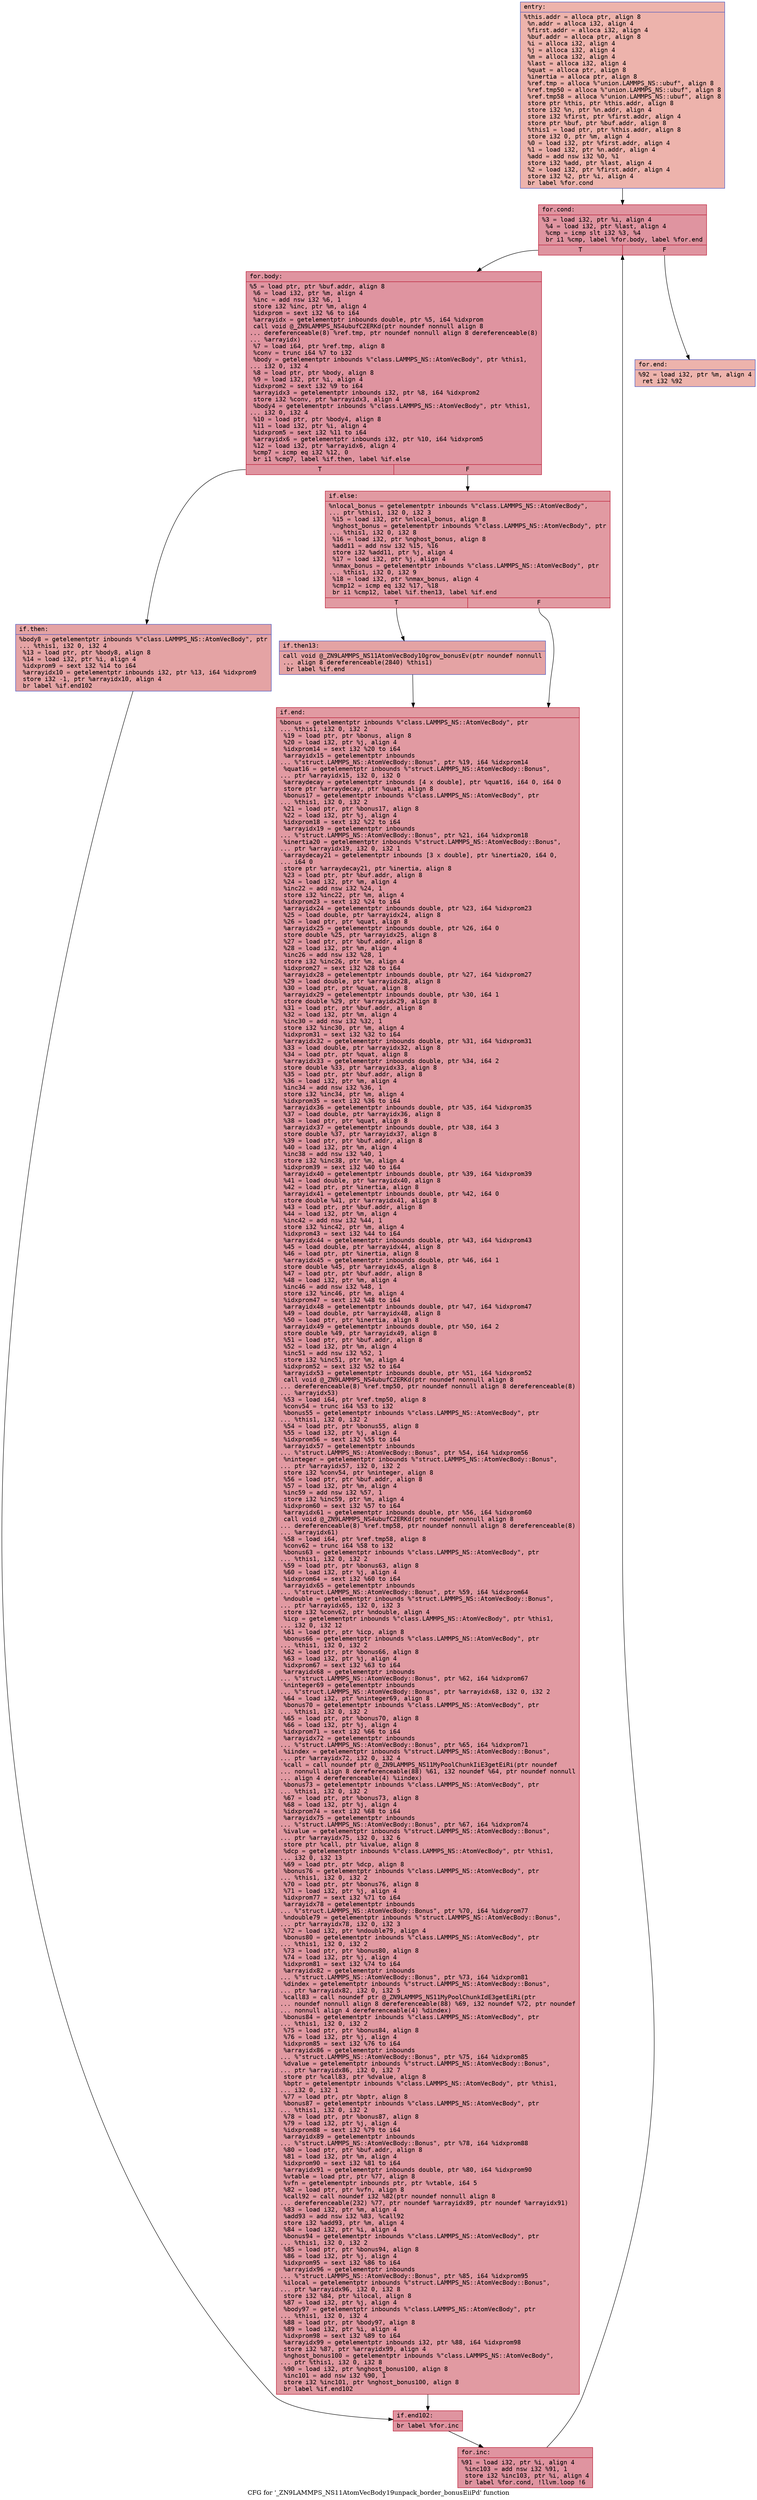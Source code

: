 digraph "CFG for '_ZN9LAMMPS_NS11AtomVecBody19unpack_border_bonusEiiPd' function" {
	label="CFG for '_ZN9LAMMPS_NS11AtomVecBody19unpack_border_bonusEiiPd' function";

	Node0x564c7b4784c0 [shape=record,color="#3d50c3ff", style=filled, fillcolor="#d6524470" fontname="Courier",label="{entry:\l|  %this.addr = alloca ptr, align 8\l  %n.addr = alloca i32, align 4\l  %first.addr = alloca i32, align 4\l  %buf.addr = alloca ptr, align 8\l  %i = alloca i32, align 4\l  %j = alloca i32, align 4\l  %m = alloca i32, align 4\l  %last = alloca i32, align 4\l  %quat = alloca ptr, align 8\l  %inertia = alloca ptr, align 8\l  %ref.tmp = alloca %\"union.LAMMPS_NS::ubuf\", align 8\l  %ref.tmp50 = alloca %\"union.LAMMPS_NS::ubuf\", align 8\l  %ref.tmp58 = alloca %\"union.LAMMPS_NS::ubuf\", align 8\l  store ptr %this, ptr %this.addr, align 8\l  store i32 %n, ptr %n.addr, align 4\l  store i32 %first, ptr %first.addr, align 4\l  store ptr %buf, ptr %buf.addr, align 8\l  %this1 = load ptr, ptr %this.addr, align 8\l  store i32 0, ptr %m, align 4\l  %0 = load i32, ptr %first.addr, align 4\l  %1 = load i32, ptr %n.addr, align 4\l  %add = add nsw i32 %0, %1\l  store i32 %add, ptr %last, align 4\l  %2 = load i32, ptr %first.addr, align 4\l  store i32 %2, ptr %i, align 4\l  br label %for.cond\l}"];
	Node0x564c7b4784c0 -> Node0x564c7b479590[tooltip="entry -> for.cond\nProbability 100.00%" ];
	Node0x564c7b479590 [shape=record,color="#b70d28ff", style=filled, fillcolor="#b70d2870" fontname="Courier",label="{for.cond:\l|  %3 = load i32, ptr %i, align 4\l  %4 = load i32, ptr %last, align 4\l  %cmp = icmp slt i32 %3, %4\l  br i1 %cmp, label %for.body, label %for.end\l|{<s0>T|<s1>F}}"];
	Node0x564c7b479590:s0 -> Node0x564c7b479830[tooltip="for.cond -> for.body\nProbability 96.88%" ];
	Node0x564c7b479590:s1 -> Node0x564c7b4798b0[tooltip="for.cond -> for.end\nProbability 3.12%" ];
	Node0x564c7b479830 [shape=record,color="#b70d28ff", style=filled, fillcolor="#b70d2870" fontname="Courier",label="{for.body:\l|  %5 = load ptr, ptr %buf.addr, align 8\l  %6 = load i32, ptr %m, align 4\l  %inc = add nsw i32 %6, 1\l  store i32 %inc, ptr %m, align 4\l  %idxprom = sext i32 %6 to i64\l  %arrayidx = getelementptr inbounds double, ptr %5, i64 %idxprom\l  call void @_ZN9LAMMPS_NS4ubufC2ERKd(ptr noundef nonnull align 8\l... dereferenceable(8) %ref.tmp, ptr noundef nonnull align 8 dereferenceable(8)\l... %arrayidx)\l  %7 = load i64, ptr %ref.tmp, align 8\l  %conv = trunc i64 %7 to i32\l  %body = getelementptr inbounds %\"class.LAMMPS_NS::AtomVecBody\", ptr %this1,\l... i32 0, i32 4\l  %8 = load ptr, ptr %body, align 8\l  %9 = load i32, ptr %i, align 4\l  %idxprom2 = sext i32 %9 to i64\l  %arrayidx3 = getelementptr inbounds i32, ptr %8, i64 %idxprom2\l  store i32 %conv, ptr %arrayidx3, align 4\l  %body4 = getelementptr inbounds %\"class.LAMMPS_NS::AtomVecBody\", ptr %this1,\l... i32 0, i32 4\l  %10 = load ptr, ptr %body4, align 8\l  %11 = load i32, ptr %i, align 4\l  %idxprom5 = sext i32 %11 to i64\l  %arrayidx6 = getelementptr inbounds i32, ptr %10, i64 %idxprom5\l  %12 = load i32, ptr %arrayidx6, align 4\l  %cmp7 = icmp eq i32 %12, 0\l  br i1 %cmp7, label %if.then, label %if.else\l|{<s0>T|<s1>F}}"];
	Node0x564c7b479830:s0 -> Node0x564c7b47aa80[tooltip="for.body -> if.then\nProbability 37.50%" ];
	Node0x564c7b479830:s1 -> Node0x564c7b47aaf0[tooltip="for.body -> if.else\nProbability 62.50%" ];
	Node0x564c7b47aa80 [shape=record,color="#3d50c3ff", style=filled, fillcolor="#c32e3170" fontname="Courier",label="{if.then:\l|  %body8 = getelementptr inbounds %\"class.LAMMPS_NS::AtomVecBody\", ptr\l... %this1, i32 0, i32 4\l  %13 = load ptr, ptr %body8, align 8\l  %14 = load i32, ptr %i, align 4\l  %idxprom9 = sext i32 %14 to i64\l  %arrayidx10 = getelementptr inbounds i32, ptr %13, i64 %idxprom9\l  store i32 -1, ptr %arrayidx10, align 4\l  br label %if.end102\l}"];
	Node0x564c7b47aa80 -> Node0x564c7b47b000[tooltip="if.then -> if.end102\nProbability 100.00%" ];
	Node0x564c7b47aaf0 [shape=record,color="#b70d28ff", style=filled, fillcolor="#bb1b2c70" fontname="Courier",label="{if.else:\l|  %nlocal_bonus = getelementptr inbounds %\"class.LAMMPS_NS::AtomVecBody\",\l... ptr %this1, i32 0, i32 3\l  %15 = load i32, ptr %nlocal_bonus, align 8\l  %nghost_bonus = getelementptr inbounds %\"class.LAMMPS_NS::AtomVecBody\", ptr\l... %this1, i32 0, i32 8\l  %16 = load i32, ptr %nghost_bonus, align 8\l  %add11 = add nsw i32 %15, %16\l  store i32 %add11, ptr %j, align 4\l  %17 = load i32, ptr %j, align 4\l  %nmax_bonus = getelementptr inbounds %\"class.LAMMPS_NS::AtomVecBody\", ptr\l... %this1, i32 0, i32 9\l  %18 = load i32, ptr %nmax_bonus, align 4\l  %cmp12 = icmp eq i32 %17, %18\l  br i1 %cmp12, label %if.then13, label %if.end\l|{<s0>T|<s1>F}}"];
	Node0x564c7b47aaf0:s0 -> Node0x564c7b47b7c0[tooltip="if.else -> if.then13\nProbability 50.00%" ];
	Node0x564c7b47aaf0:s1 -> Node0x564c7b47b840[tooltip="if.else -> if.end\nProbability 50.00%" ];
	Node0x564c7b47b7c0 [shape=record,color="#3d50c3ff", style=filled, fillcolor="#c32e3170" fontname="Courier",label="{if.then13:\l|  call void @_ZN9LAMMPS_NS11AtomVecBody10grow_bonusEv(ptr noundef nonnull\l... align 8 dereferenceable(2840) %this1)\l  br label %if.end\l}"];
	Node0x564c7b47b7c0 -> Node0x564c7b47b840[tooltip="if.then13 -> if.end\nProbability 100.00%" ];
	Node0x564c7b47b840 [shape=record,color="#b70d28ff", style=filled, fillcolor="#bb1b2c70" fontname="Courier",label="{if.end:\l|  %bonus = getelementptr inbounds %\"class.LAMMPS_NS::AtomVecBody\", ptr\l... %this1, i32 0, i32 2\l  %19 = load ptr, ptr %bonus, align 8\l  %20 = load i32, ptr %j, align 4\l  %idxprom14 = sext i32 %20 to i64\l  %arrayidx15 = getelementptr inbounds\l... %\"struct.LAMMPS_NS::AtomVecBody::Bonus\", ptr %19, i64 %idxprom14\l  %quat16 = getelementptr inbounds %\"struct.LAMMPS_NS::AtomVecBody::Bonus\",\l... ptr %arrayidx15, i32 0, i32 0\l  %arraydecay = getelementptr inbounds [4 x double], ptr %quat16, i64 0, i64 0\l  store ptr %arraydecay, ptr %quat, align 8\l  %bonus17 = getelementptr inbounds %\"class.LAMMPS_NS::AtomVecBody\", ptr\l... %this1, i32 0, i32 2\l  %21 = load ptr, ptr %bonus17, align 8\l  %22 = load i32, ptr %j, align 4\l  %idxprom18 = sext i32 %22 to i64\l  %arrayidx19 = getelementptr inbounds\l... %\"struct.LAMMPS_NS::AtomVecBody::Bonus\", ptr %21, i64 %idxprom18\l  %inertia20 = getelementptr inbounds %\"struct.LAMMPS_NS::AtomVecBody::Bonus\",\l... ptr %arrayidx19, i32 0, i32 1\l  %arraydecay21 = getelementptr inbounds [3 x double], ptr %inertia20, i64 0,\l... i64 0\l  store ptr %arraydecay21, ptr %inertia, align 8\l  %23 = load ptr, ptr %buf.addr, align 8\l  %24 = load i32, ptr %m, align 4\l  %inc22 = add nsw i32 %24, 1\l  store i32 %inc22, ptr %m, align 4\l  %idxprom23 = sext i32 %24 to i64\l  %arrayidx24 = getelementptr inbounds double, ptr %23, i64 %idxprom23\l  %25 = load double, ptr %arrayidx24, align 8\l  %26 = load ptr, ptr %quat, align 8\l  %arrayidx25 = getelementptr inbounds double, ptr %26, i64 0\l  store double %25, ptr %arrayidx25, align 8\l  %27 = load ptr, ptr %buf.addr, align 8\l  %28 = load i32, ptr %m, align 4\l  %inc26 = add nsw i32 %28, 1\l  store i32 %inc26, ptr %m, align 4\l  %idxprom27 = sext i32 %28 to i64\l  %arrayidx28 = getelementptr inbounds double, ptr %27, i64 %idxprom27\l  %29 = load double, ptr %arrayidx28, align 8\l  %30 = load ptr, ptr %quat, align 8\l  %arrayidx29 = getelementptr inbounds double, ptr %30, i64 1\l  store double %29, ptr %arrayidx29, align 8\l  %31 = load ptr, ptr %buf.addr, align 8\l  %32 = load i32, ptr %m, align 4\l  %inc30 = add nsw i32 %32, 1\l  store i32 %inc30, ptr %m, align 4\l  %idxprom31 = sext i32 %32 to i64\l  %arrayidx32 = getelementptr inbounds double, ptr %31, i64 %idxprom31\l  %33 = load double, ptr %arrayidx32, align 8\l  %34 = load ptr, ptr %quat, align 8\l  %arrayidx33 = getelementptr inbounds double, ptr %34, i64 2\l  store double %33, ptr %arrayidx33, align 8\l  %35 = load ptr, ptr %buf.addr, align 8\l  %36 = load i32, ptr %m, align 4\l  %inc34 = add nsw i32 %36, 1\l  store i32 %inc34, ptr %m, align 4\l  %idxprom35 = sext i32 %36 to i64\l  %arrayidx36 = getelementptr inbounds double, ptr %35, i64 %idxprom35\l  %37 = load double, ptr %arrayidx36, align 8\l  %38 = load ptr, ptr %quat, align 8\l  %arrayidx37 = getelementptr inbounds double, ptr %38, i64 3\l  store double %37, ptr %arrayidx37, align 8\l  %39 = load ptr, ptr %buf.addr, align 8\l  %40 = load i32, ptr %m, align 4\l  %inc38 = add nsw i32 %40, 1\l  store i32 %inc38, ptr %m, align 4\l  %idxprom39 = sext i32 %40 to i64\l  %arrayidx40 = getelementptr inbounds double, ptr %39, i64 %idxprom39\l  %41 = load double, ptr %arrayidx40, align 8\l  %42 = load ptr, ptr %inertia, align 8\l  %arrayidx41 = getelementptr inbounds double, ptr %42, i64 0\l  store double %41, ptr %arrayidx41, align 8\l  %43 = load ptr, ptr %buf.addr, align 8\l  %44 = load i32, ptr %m, align 4\l  %inc42 = add nsw i32 %44, 1\l  store i32 %inc42, ptr %m, align 4\l  %idxprom43 = sext i32 %44 to i64\l  %arrayidx44 = getelementptr inbounds double, ptr %43, i64 %idxprom43\l  %45 = load double, ptr %arrayidx44, align 8\l  %46 = load ptr, ptr %inertia, align 8\l  %arrayidx45 = getelementptr inbounds double, ptr %46, i64 1\l  store double %45, ptr %arrayidx45, align 8\l  %47 = load ptr, ptr %buf.addr, align 8\l  %48 = load i32, ptr %m, align 4\l  %inc46 = add nsw i32 %48, 1\l  store i32 %inc46, ptr %m, align 4\l  %idxprom47 = sext i32 %48 to i64\l  %arrayidx48 = getelementptr inbounds double, ptr %47, i64 %idxprom47\l  %49 = load double, ptr %arrayidx48, align 8\l  %50 = load ptr, ptr %inertia, align 8\l  %arrayidx49 = getelementptr inbounds double, ptr %50, i64 2\l  store double %49, ptr %arrayidx49, align 8\l  %51 = load ptr, ptr %buf.addr, align 8\l  %52 = load i32, ptr %m, align 4\l  %inc51 = add nsw i32 %52, 1\l  store i32 %inc51, ptr %m, align 4\l  %idxprom52 = sext i32 %52 to i64\l  %arrayidx53 = getelementptr inbounds double, ptr %51, i64 %idxprom52\l  call void @_ZN9LAMMPS_NS4ubufC2ERKd(ptr noundef nonnull align 8\l... dereferenceable(8) %ref.tmp50, ptr noundef nonnull align 8 dereferenceable(8)\l... %arrayidx53)\l  %53 = load i64, ptr %ref.tmp50, align 8\l  %conv54 = trunc i64 %53 to i32\l  %bonus55 = getelementptr inbounds %\"class.LAMMPS_NS::AtomVecBody\", ptr\l... %this1, i32 0, i32 2\l  %54 = load ptr, ptr %bonus55, align 8\l  %55 = load i32, ptr %j, align 4\l  %idxprom56 = sext i32 %55 to i64\l  %arrayidx57 = getelementptr inbounds\l... %\"struct.LAMMPS_NS::AtomVecBody::Bonus\", ptr %54, i64 %idxprom56\l  %ninteger = getelementptr inbounds %\"struct.LAMMPS_NS::AtomVecBody::Bonus\",\l... ptr %arrayidx57, i32 0, i32 2\l  store i32 %conv54, ptr %ninteger, align 8\l  %56 = load ptr, ptr %buf.addr, align 8\l  %57 = load i32, ptr %m, align 4\l  %inc59 = add nsw i32 %57, 1\l  store i32 %inc59, ptr %m, align 4\l  %idxprom60 = sext i32 %57 to i64\l  %arrayidx61 = getelementptr inbounds double, ptr %56, i64 %idxprom60\l  call void @_ZN9LAMMPS_NS4ubufC2ERKd(ptr noundef nonnull align 8\l... dereferenceable(8) %ref.tmp58, ptr noundef nonnull align 8 dereferenceable(8)\l... %arrayidx61)\l  %58 = load i64, ptr %ref.tmp58, align 8\l  %conv62 = trunc i64 %58 to i32\l  %bonus63 = getelementptr inbounds %\"class.LAMMPS_NS::AtomVecBody\", ptr\l... %this1, i32 0, i32 2\l  %59 = load ptr, ptr %bonus63, align 8\l  %60 = load i32, ptr %j, align 4\l  %idxprom64 = sext i32 %60 to i64\l  %arrayidx65 = getelementptr inbounds\l... %\"struct.LAMMPS_NS::AtomVecBody::Bonus\", ptr %59, i64 %idxprom64\l  %ndouble = getelementptr inbounds %\"struct.LAMMPS_NS::AtomVecBody::Bonus\",\l... ptr %arrayidx65, i32 0, i32 3\l  store i32 %conv62, ptr %ndouble, align 4\l  %icp = getelementptr inbounds %\"class.LAMMPS_NS::AtomVecBody\", ptr %this1,\l... i32 0, i32 12\l  %61 = load ptr, ptr %icp, align 8\l  %bonus66 = getelementptr inbounds %\"class.LAMMPS_NS::AtomVecBody\", ptr\l... %this1, i32 0, i32 2\l  %62 = load ptr, ptr %bonus66, align 8\l  %63 = load i32, ptr %j, align 4\l  %idxprom67 = sext i32 %63 to i64\l  %arrayidx68 = getelementptr inbounds\l... %\"struct.LAMMPS_NS::AtomVecBody::Bonus\", ptr %62, i64 %idxprom67\l  %ninteger69 = getelementptr inbounds\l... %\"struct.LAMMPS_NS::AtomVecBody::Bonus\", ptr %arrayidx68, i32 0, i32 2\l  %64 = load i32, ptr %ninteger69, align 8\l  %bonus70 = getelementptr inbounds %\"class.LAMMPS_NS::AtomVecBody\", ptr\l... %this1, i32 0, i32 2\l  %65 = load ptr, ptr %bonus70, align 8\l  %66 = load i32, ptr %j, align 4\l  %idxprom71 = sext i32 %66 to i64\l  %arrayidx72 = getelementptr inbounds\l... %\"struct.LAMMPS_NS::AtomVecBody::Bonus\", ptr %65, i64 %idxprom71\l  %iindex = getelementptr inbounds %\"struct.LAMMPS_NS::AtomVecBody::Bonus\",\l... ptr %arrayidx72, i32 0, i32 4\l  %call = call noundef ptr @_ZN9LAMMPS_NS11MyPoolChunkIiE3getEiRi(ptr noundef\l... nonnull align 8 dereferenceable(88) %61, i32 noundef %64, ptr noundef nonnull\l... align 4 dereferenceable(4) %iindex)\l  %bonus73 = getelementptr inbounds %\"class.LAMMPS_NS::AtomVecBody\", ptr\l... %this1, i32 0, i32 2\l  %67 = load ptr, ptr %bonus73, align 8\l  %68 = load i32, ptr %j, align 4\l  %idxprom74 = sext i32 %68 to i64\l  %arrayidx75 = getelementptr inbounds\l... %\"struct.LAMMPS_NS::AtomVecBody::Bonus\", ptr %67, i64 %idxprom74\l  %ivalue = getelementptr inbounds %\"struct.LAMMPS_NS::AtomVecBody::Bonus\",\l... ptr %arrayidx75, i32 0, i32 6\l  store ptr %call, ptr %ivalue, align 8\l  %dcp = getelementptr inbounds %\"class.LAMMPS_NS::AtomVecBody\", ptr %this1,\l... i32 0, i32 13\l  %69 = load ptr, ptr %dcp, align 8\l  %bonus76 = getelementptr inbounds %\"class.LAMMPS_NS::AtomVecBody\", ptr\l... %this1, i32 0, i32 2\l  %70 = load ptr, ptr %bonus76, align 8\l  %71 = load i32, ptr %j, align 4\l  %idxprom77 = sext i32 %71 to i64\l  %arrayidx78 = getelementptr inbounds\l... %\"struct.LAMMPS_NS::AtomVecBody::Bonus\", ptr %70, i64 %idxprom77\l  %ndouble79 = getelementptr inbounds %\"struct.LAMMPS_NS::AtomVecBody::Bonus\",\l... ptr %arrayidx78, i32 0, i32 3\l  %72 = load i32, ptr %ndouble79, align 4\l  %bonus80 = getelementptr inbounds %\"class.LAMMPS_NS::AtomVecBody\", ptr\l... %this1, i32 0, i32 2\l  %73 = load ptr, ptr %bonus80, align 8\l  %74 = load i32, ptr %j, align 4\l  %idxprom81 = sext i32 %74 to i64\l  %arrayidx82 = getelementptr inbounds\l... %\"struct.LAMMPS_NS::AtomVecBody::Bonus\", ptr %73, i64 %idxprom81\l  %dindex = getelementptr inbounds %\"struct.LAMMPS_NS::AtomVecBody::Bonus\",\l... ptr %arrayidx82, i32 0, i32 5\l  %call83 = call noundef ptr @_ZN9LAMMPS_NS11MyPoolChunkIdE3getEiRi(ptr\l... noundef nonnull align 8 dereferenceable(88) %69, i32 noundef %72, ptr noundef\l... nonnull align 4 dereferenceable(4) %dindex)\l  %bonus84 = getelementptr inbounds %\"class.LAMMPS_NS::AtomVecBody\", ptr\l... %this1, i32 0, i32 2\l  %75 = load ptr, ptr %bonus84, align 8\l  %76 = load i32, ptr %j, align 4\l  %idxprom85 = sext i32 %76 to i64\l  %arrayidx86 = getelementptr inbounds\l... %\"struct.LAMMPS_NS::AtomVecBody::Bonus\", ptr %75, i64 %idxprom85\l  %dvalue = getelementptr inbounds %\"struct.LAMMPS_NS::AtomVecBody::Bonus\",\l... ptr %arrayidx86, i32 0, i32 7\l  store ptr %call83, ptr %dvalue, align 8\l  %bptr = getelementptr inbounds %\"class.LAMMPS_NS::AtomVecBody\", ptr %this1,\l... i32 0, i32 1\l  %77 = load ptr, ptr %bptr, align 8\l  %bonus87 = getelementptr inbounds %\"class.LAMMPS_NS::AtomVecBody\", ptr\l... %this1, i32 0, i32 2\l  %78 = load ptr, ptr %bonus87, align 8\l  %79 = load i32, ptr %j, align 4\l  %idxprom88 = sext i32 %79 to i64\l  %arrayidx89 = getelementptr inbounds\l... %\"struct.LAMMPS_NS::AtomVecBody::Bonus\", ptr %78, i64 %idxprom88\l  %80 = load ptr, ptr %buf.addr, align 8\l  %81 = load i32, ptr %m, align 4\l  %idxprom90 = sext i32 %81 to i64\l  %arrayidx91 = getelementptr inbounds double, ptr %80, i64 %idxprom90\l  %vtable = load ptr, ptr %77, align 8\l  %vfn = getelementptr inbounds ptr, ptr %vtable, i64 5\l  %82 = load ptr, ptr %vfn, align 8\l  %call92 = call noundef i32 %82(ptr noundef nonnull align 8\l... dereferenceable(232) %77, ptr noundef %arrayidx89, ptr noundef %arrayidx91)\l  %83 = load i32, ptr %m, align 4\l  %add93 = add nsw i32 %83, %call92\l  store i32 %add93, ptr %m, align 4\l  %84 = load i32, ptr %i, align 4\l  %bonus94 = getelementptr inbounds %\"class.LAMMPS_NS::AtomVecBody\", ptr\l... %this1, i32 0, i32 2\l  %85 = load ptr, ptr %bonus94, align 8\l  %86 = load i32, ptr %j, align 4\l  %idxprom95 = sext i32 %86 to i64\l  %arrayidx96 = getelementptr inbounds\l... %\"struct.LAMMPS_NS::AtomVecBody::Bonus\", ptr %85, i64 %idxprom95\l  %ilocal = getelementptr inbounds %\"struct.LAMMPS_NS::AtomVecBody::Bonus\",\l... ptr %arrayidx96, i32 0, i32 8\l  store i32 %84, ptr %ilocal, align 8\l  %87 = load i32, ptr %j, align 4\l  %body97 = getelementptr inbounds %\"class.LAMMPS_NS::AtomVecBody\", ptr\l... %this1, i32 0, i32 4\l  %88 = load ptr, ptr %body97, align 8\l  %89 = load i32, ptr %i, align 4\l  %idxprom98 = sext i32 %89 to i64\l  %arrayidx99 = getelementptr inbounds i32, ptr %88, i64 %idxprom98\l  store i32 %87, ptr %arrayidx99, align 4\l  %nghost_bonus100 = getelementptr inbounds %\"class.LAMMPS_NS::AtomVecBody\",\l... ptr %this1, i32 0, i32 8\l  %90 = load i32, ptr %nghost_bonus100, align 8\l  %inc101 = add nsw i32 %90, 1\l  store i32 %inc101, ptr %nghost_bonus100, align 8\l  br label %if.end102\l}"];
	Node0x564c7b47b840 -> Node0x564c7b47b000[tooltip="if.end -> if.end102\nProbability 100.00%" ];
	Node0x564c7b47b000 [shape=record,color="#b70d28ff", style=filled, fillcolor="#b70d2870" fontname="Courier",label="{if.end102:\l|  br label %for.inc\l}"];
	Node0x564c7b47b000 -> Node0x564c7b485110[tooltip="if.end102 -> for.inc\nProbability 100.00%" ];
	Node0x564c7b485110 [shape=record,color="#b70d28ff", style=filled, fillcolor="#b70d2870" fontname="Courier",label="{for.inc:\l|  %91 = load i32, ptr %i, align 4\l  %inc103 = add nsw i32 %91, 1\l  store i32 %inc103, ptr %i, align 4\l  br label %for.cond, !llvm.loop !6\l}"];
	Node0x564c7b485110 -> Node0x564c7b479590[tooltip="for.inc -> for.cond\nProbability 100.00%" ];
	Node0x564c7b4798b0 [shape=record,color="#3d50c3ff", style=filled, fillcolor="#d6524470" fontname="Courier",label="{for.end:\l|  %92 = load i32, ptr %m, align 4\l  ret i32 %92\l}"];
}
